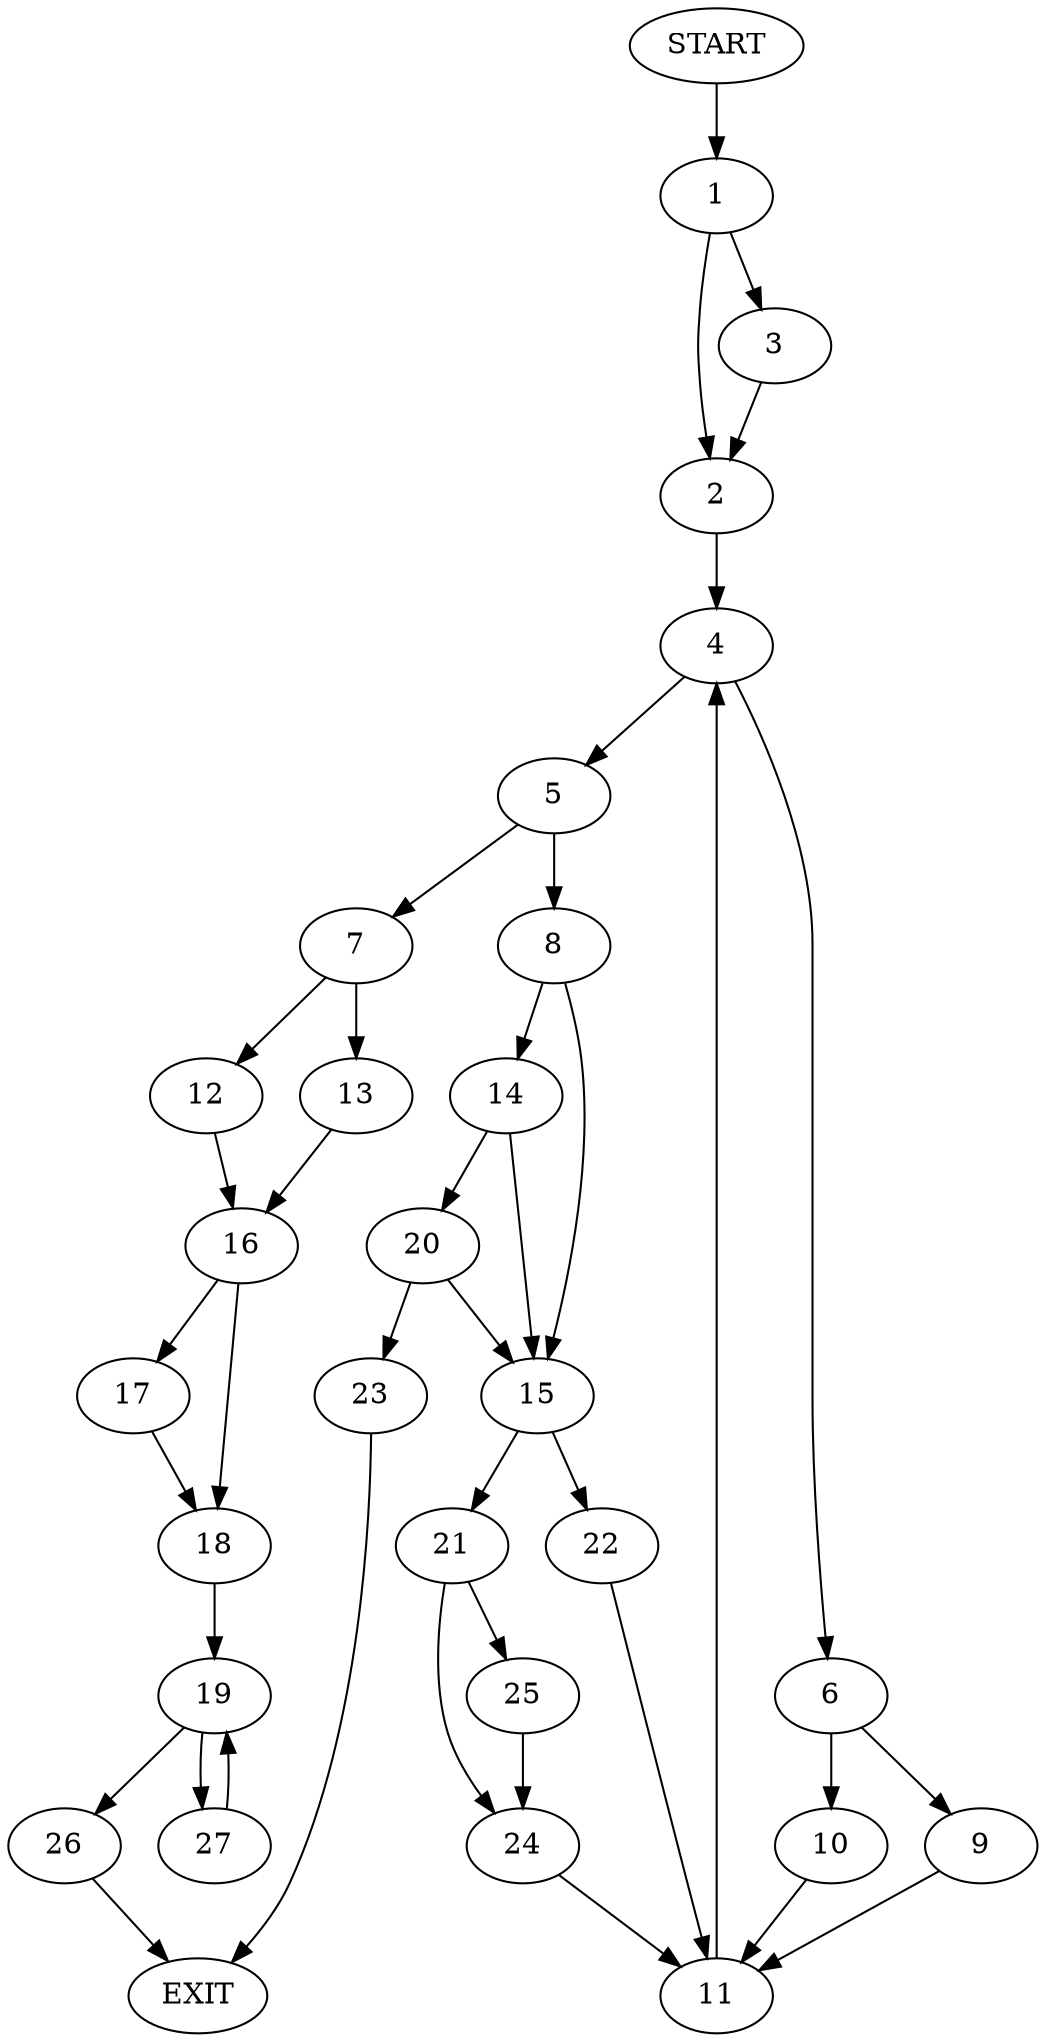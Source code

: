 digraph {
0 [label="START"]
28 [label="EXIT"]
0 -> 1
1 -> 2
1 -> 3
3 -> 2
2 -> 4
4 -> 5
4 -> 6
5 -> 7
5 -> 8
6 -> 9
6 -> 10
9 -> 11
10 -> 11
11 -> 4
7 -> 12
7 -> 13
8 -> 14
8 -> 15
12 -> 16
13 -> 16
16 -> 17
16 -> 18
17 -> 18
18 -> 19
14 -> 15
14 -> 20
15 -> 21
15 -> 22
20 -> 15
20 -> 23
23 -> 28
21 -> 24
21 -> 25
22 -> 11
25 -> 24
24 -> 11
19 -> 26
19 -> 27
27 -> 19
26 -> 28
}
